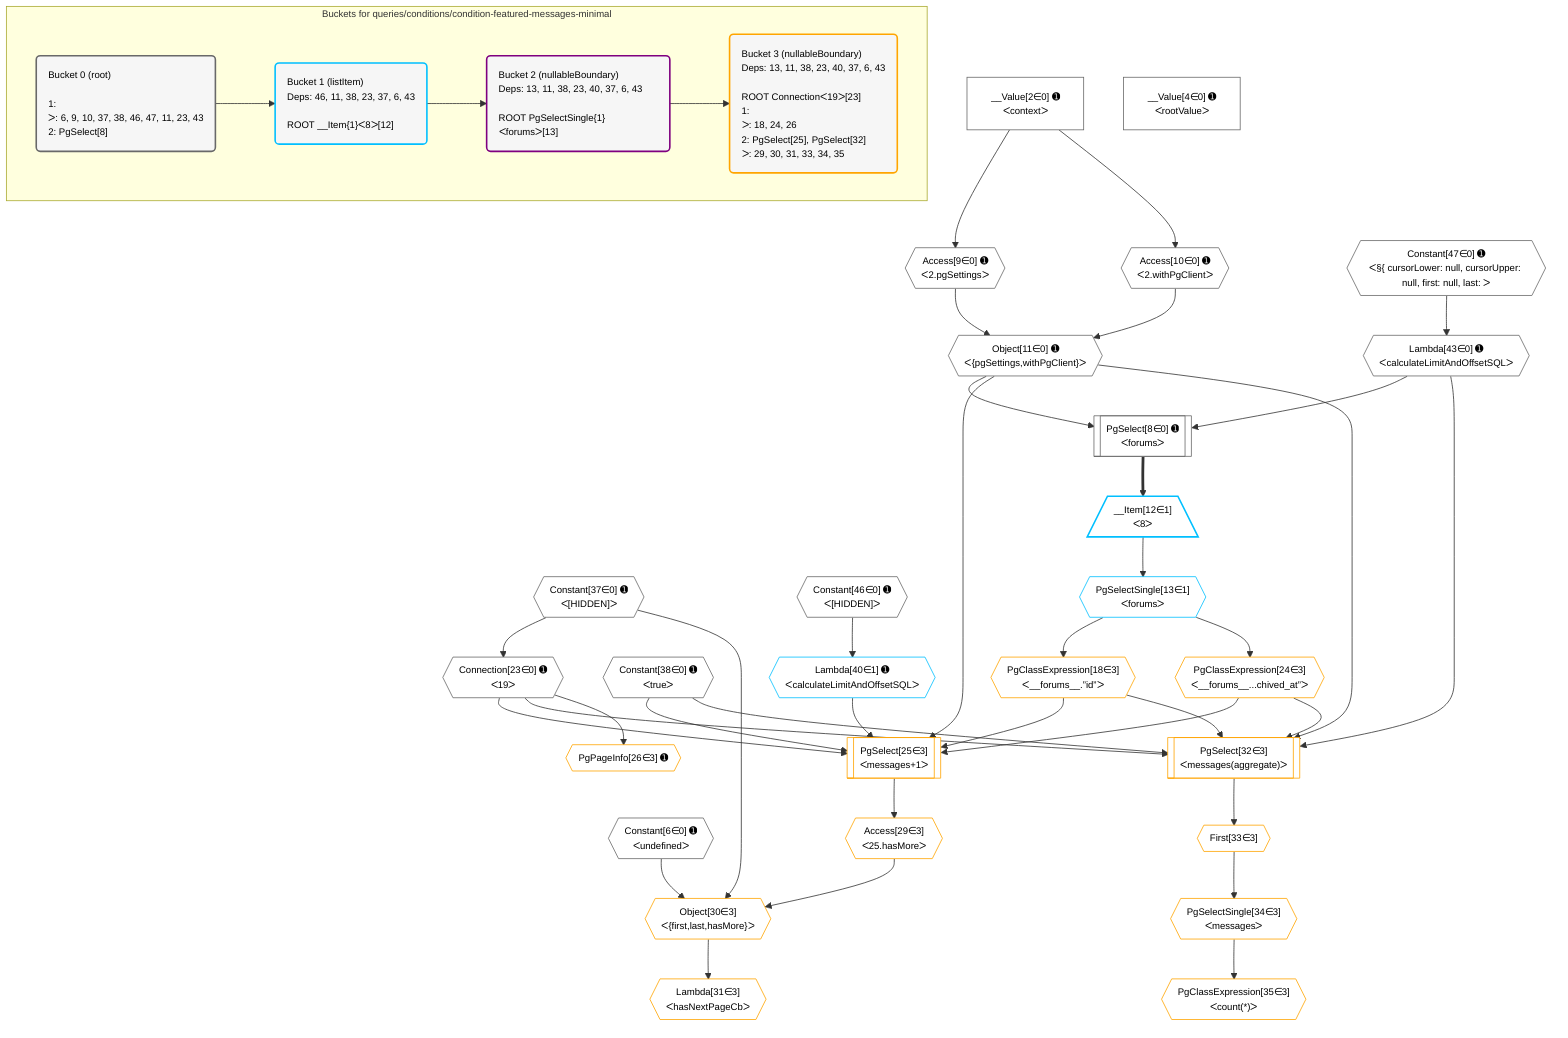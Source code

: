 %%{init: {'themeVariables': { 'fontSize': '12px'}}}%%
graph TD
    classDef path fill:#eee,stroke:#000,color:#000
    classDef plan fill:#fff,stroke-width:1px,color:#000
    classDef itemplan fill:#fff,stroke-width:2px,color:#000
    classDef unbatchedplan fill:#dff,stroke-width:1px,color:#000
    classDef sideeffectplan fill:#fcc,stroke-width:2px,color:#000
    classDef bucket fill:#f6f6f6,color:#000,stroke-width:2px,text-align:left


    %% plan dependencies
    PgSelect8[["PgSelect[8∈0] ➊<br />ᐸforumsᐳ"]]:::plan
    Object11{{"Object[11∈0] ➊<br />ᐸ{pgSettings,withPgClient}ᐳ"}}:::plan
    Lambda43{{"Lambda[43∈0] ➊<br />ᐸcalculateLimitAndOffsetSQLᐳ"}}:::plan
    Object11 & Lambda43 --> PgSelect8
    Access9{{"Access[9∈0] ➊<br />ᐸ2.pgSettingsᐳ"}}:::plan
    Access10{{"Access[10∈0] ➊<br />ᐸ2.withPgClientᐳ"}}:::plan
    Access9 & Access10 --> Object11
    __Value2["__Value[2∈0] ➊<br />ᐸcontextᐳ"]:::plan
    __Value2 --> Access9
    __Value2 --> Access10
    Connection23{{"Connection[23∈0] ➊<br />ᐸ19ᐳ"}}:::plan
    Constant37{{"Constant[37∈0] ➊<br />ᐸ[HIDDEN]ᐳ"}}:::plan
    Constant37 --> Connection23
    Constant47{{"Constant[47∈0] ➊<br />ᐸ§{ cursorLower: null, cursorUpper: null, first: null, last: ᐳ"}}:::plan
    Constant47 --> Lambda43
    __Value4["__Value[4∈0] ➊<br />ᐸrootValueᐳ"]:::plan
    Constant6{{"Constant[6∈0] ➊<br />ᐸundefinedᐳ"}}:::plan
    Constant38{{"Constant[38∈0] ➊<br />ᐸtrueᐳ"}}:::plan
    Constant46{{"Constant[46∈0] ➊<br />ᐸ[HIDDEN]ᐳ"}}:::plan
    __Item12[/"__Item[12∈1]<br />ᐸ8ᐳ"\]:::itemplan
    PgSelect8 ==> __Item12
    PgSelectSingle13{{"PgSelectSingle[13∈1]<br />ᐸforumsᐳ"}}:::plan
    __Item12 --> PgSelectSingle13
    Lambda40{{"Lambda[40∈1] ➊<br />ᐸcalculateLimitAndOffsetSQLᐳ"}}:::plan
    Constant46 --> Lambda40
    PgSelect25[["PgSelect[25∈3]<br />ᐸmessages+1ᐳ"]]:::plan
    PgClassExpression18{{"PgClassExpression[18∈3]<br />ᐸ__forums__.”id”ᐳ"}}:::plan
    PgClassExpression24{{"PgClassExpression[24∈3]<br />ᐸ__forums__...chived_at”ᐳ"}}:::plan
    Object11 & PgClassExpression18 & Constant38 & PgClassExpression24 & Connection23 & Lambda40 --> PgSelect25
    PgSelect32[["PgSelect[32∈3]<br />ᐸmessages(aggregate)ᐳ"]]:::plan
    Object11 & PgClassExpression18 & Constant38 & PgClassExpression24 & Connection23 & Lambda43 --> PgSelect32
    Object30{{"Object[30∈3]<br />ᐸ{first,last,hasMore}ᐳ"}}:::plan
    Access29{{"Access[29∈3]<br />ᐸ25.hasMoreᐳ"}}:::plan
    Constant37 & Constant6 & Access29 --> Object30
    PgSelectSingle13 --> PgClassExpression18
    PgSelectSingle13 --> PgClassExpression24
    PgPageInfo26{{"PgPageInfo[26∈3] ➊"}}:::plan
    Connection23 --> PgPageInfo26
    PgSelect25 --> Access29
    Lambda31{{"Lambda[31∈3]<br />ᐸhasNextPageCbᐳ"}}:::plan
    Object30 --> Lambda31
    First33{{"First[33∈3]"}}:::plan
    PgSelect32 --> First33
    PgSelectSingle34{{"PgSelectSingle[34∈3]<br />ᐸmessagesᐳ"}}:::plan
    First33 --> PgSelectSingle34
    PgClassExpression35{{"PgClassExpression[35∈3]<br />ᐸcount(*)ᐳ"}}:::plan
    PgSelectSingle34 --> PgClassExpression35

    %% define steps

    subgraph "Buckets for queries/conditions/condition-featured-messages-minimal"
    Bucket0("Bucket 0 (root)<br /><br />1: <br />ᐳ: 6, 9, 10, 37, 38, 46, 47, 11, 23, 43<br />2: PgSelect[8]"):::bucket
    classDef bucket0 stroke:#696969
    class Bucket0,__Value2,__Value4,Constant6,PgSelect8,Access9,Access10,Object11,Connection23,Constant37,Constant38,Lambda43,Constant46,Constant47 bucket0
    Bucket1("Bucket 1 (listItem)<br />Deps: 46, 11, 38, 23, 37, 6, 43<br /><br />ROOT __Item{1}ᐸ8ᐳ[12]"):::bucket
    classDef bucket1 stroke:#00bfff
    class Bucket1,__Item12,PgSelectSingle13,Lambda40 bucket1
    Bucket2("Bucket 2 (nullableBoundary)<br />Deps: 13, 11, 38, 23, 40, 37, 6, 43<br /><br />ROOT PgSelectSingle{1}ᐸforumsᐳ[13]"):::bucket
    classDef bucket2 stroke:#7f007f
    class Bucket2 bucket2
    Bucket3("Bucket 3 (nullableBoundary)<br />Deps: 13, 11, 38, 23, 40, 37, 6, 43<br /><br />ROOT Connectionᐸ19ᐳ[23]<br />1: <br />ᐳ: 18, 24, 26<br />2: PgSelect[25], PgSelect[32]<br />ᐳ: 29, 30, 31, 33, 34, 35"):::bucket
    classDef bucket3 stroke:#ffa500
    class Bucket3,PgClassExpression18,PgClassExpression24,PgSelect25,PgPageInfo26,Access29,Object30,Lambda31,PgSelect32,First33,PgSelectSingle34,PgClassExpression35 bucket3
    Bucket0 --> Bucket1
    Bucket1 --> Bucket2
    Bucket2 --> Bucket3
    end
